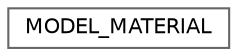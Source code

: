 digraph "クラス階層図"
{
 // LATEX_PDF_SIZE
  bgcolor="transparent";
  edge [fontname=Helvetica,fontsize=10,labelfontname=Helvetica,labelfontsize=10];
  node [fontname=Helvetica,fontsize=10,shape=box,height=0.2,width=0.4];
  rankdir="LR";
  Node0 [id="Node000000",label="MODEL_MATERIAL",height=0.2,width=0.4,color="grey40", fillcolor="white", style="filled",URL="$struct_m_o_d_e_l___m_a_t_e_r_i_a_l.html",tooltip=" "];
}
